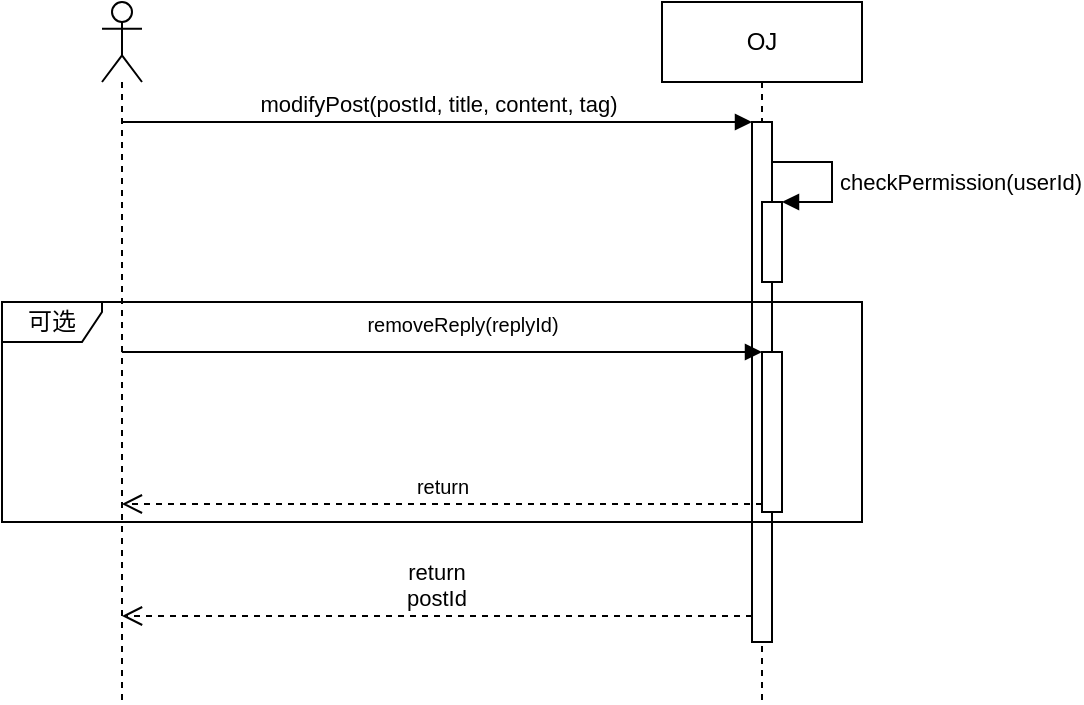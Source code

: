 <mxfile>
    <diagram id="6WNUeCZyW9SIcsBnCyCO" name="第 1 页">
        <mxGraphModel dx="647" dy="442" grid="1" gridSize="10" guides="1" tooltips="1" connect="1" arrows="1" fold="1" page="1" pageScale="1" pageWidth="827" pageHeight="1169" math="0" shadow="0">
            <root>
                <mxCell id="0"/>
                <mxCell id="1" parent="0"/>
                <mxCell id="24" value="" style="shape=umlLifeline;participant=umlActor;perimeter=lifelinePerimeter;whiteSpace=wrap;html=1;container=1;collapsible=0;recursiveResize=0;verticalAlign=top;spacingTop=36;outlineConnect=0;" parent="1" vertex="1">
                    <mxGeometry x="230" y="80" width="20" height="350" as="geometry"/>
                </mxCell>
                <mxCell id="25" value="OJ" style="shape=umlLifeline;perimeter=lifelinePerimeter;whiteSpace=wrap;html=1;container=1;collapsible=0;recursiveResize=0;outlineConnect=0;" parent="1" vertex="1">
                    <mxGeometry x="510" y="80" width="100" height="350" as="geometry"/>
                </mxCell>
                <mxCell id="26" value="" style="html=1;points=[];perimeter=orthogonalPerimeter;" parent="25" vertex="1">
                    <mxGeometry x="45" y="60" width="10" height="260" as="geometry"/>
                </mxCell>
                <mxCell id="28" value="" style="html=1;points=[];perimeter=orthogonalPerimeter;" parent="25" vertex="1">
                    <mxGeometry x="50" y="100" width="10" height="40" as="geometry"/>
                </mxCell>
                <mxCell id="29" value="checkPermission(userId)" style="edgeStyle=orthogonalEdgeStyle;html=1;align=left;spacingLeft=2;endArrow=block;rounded=0;entryX=1;entryY=0;" parent="25" target="28" edge="1">
                    <mxGeometry x="0.067" relative="1" as="geometry">
                        <mxPoint x="55" y="80" as="sourcePoint"/>
                        <Array as="points">
                            <mxPoint x="85" y="80"/>
                        </Array>
                        <mxPoint as="offset"/>
                    </mxGeometry>
                </mxCell>
                <mxCell id="30" value="可选" style="shape=umlFrame;whiteSpace=wrap;html=1;width=50;height=20;" parent="25" vertex="1">
                    <mxGeometry x="-330" y="150" width="430" height="110" as="geometry"/>
                </mxCell>
                <mxCell id="31" value="modifyPost(postId, title, content, tag)" style="html=1;verticalAlign=bottom;endArrow=block;entryX=0;entryY=0;" parent="1" source="24" target="26" edge="1">
                    <mxGeometry x="0.001" relative="1" as="geometry">
                        <mxPoint x="365" y="220" as="sourcePoint"/>
                        <mxPoint as="offset"/>
                    </mxGeometry>
                </mxCell>
                <mxCell id="32" value="return&lt;br&gt;postId" style="html=1;verticalAlign=bottom;endArrow=open;dashed=1;endSize=8;exitX=0;exitY=0.95;" parent="1" source="26" target="24" edge="1">
                    <mxGeometry x="0.003" relative="1" as="geometry">
                        <mxPoint x="365" y="296" as="targetPoint"/>
                        <mxPoint as="offset"/>
                    </mxGeometry>
                </mxCell>
                <mxCell id="27" value="" style="html=1;points=[];perimeter=orthogonalPerimeter;fontSize=10;" parent="1" vertex="1">
                    <mxGeometry x="560" y="255" width="10" height="80" as="geometry"/>
                </mxCell>
                <mxCell id="37" value="removeReply(replyId)" style="html=1;verticalAlign=bottom;endArrow=block;entryX=0;entryY=0;fontSize=10;" parent="1" target="27" edge="1">
                    <mxGeometry x="0.063" y="5" relative="1" as="geometry">
                        <mxPoint x="239.929" y="255" as="sourcePoint"/>
                        <mxPoint as="offset"/>
                    </mxGeometry>
                </mxCell>
                <mxCell id="38" value="return" style="html=1;verticalAlign=bottom;endArrow=open;dashed=1;endSize=8;exitX=0;exitY=0.95;fontSize=10;" parent="1" source="27" edge="1">
                    <mxGeometry relative="1" as="geometry">
                        <mxPoint x="239.929" y="331" as="targetPoint"/>
                    </mxGeometry>
                </mxCell>
            </root>
        </mxGraphModel>
    </diagram>
</mxfile>